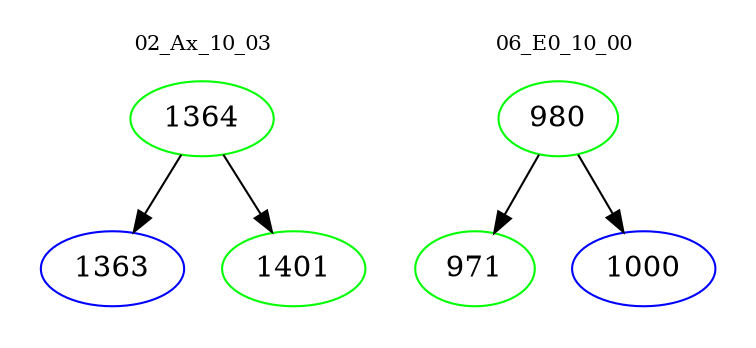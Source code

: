 digraph{
subgraph cluster_0 {
color = white
label = "02_Ax_10_03";
fontsize=10;
T0_1364 [label="1364", color="green"]
T0_1364 -> T0_1363 [color="black"]
T0_1363 [label="1363", color="blue"]
T0_1364 -> T0_1401 [color="black"]
T0_1401 [label="1401", color="green"]
}
subgraph cluster_1 {
color = white
label = "06_E0_10_00";
fontsize=10;
T1_980 [label="980", color="green"]
T1_980 -> T1_971 [color="black"]
T1_971 [label="971", color="green"]
T1_980 -> T1_1000 [color="black"]
T1_1000 [label="1000", color="blue"]
}
}
